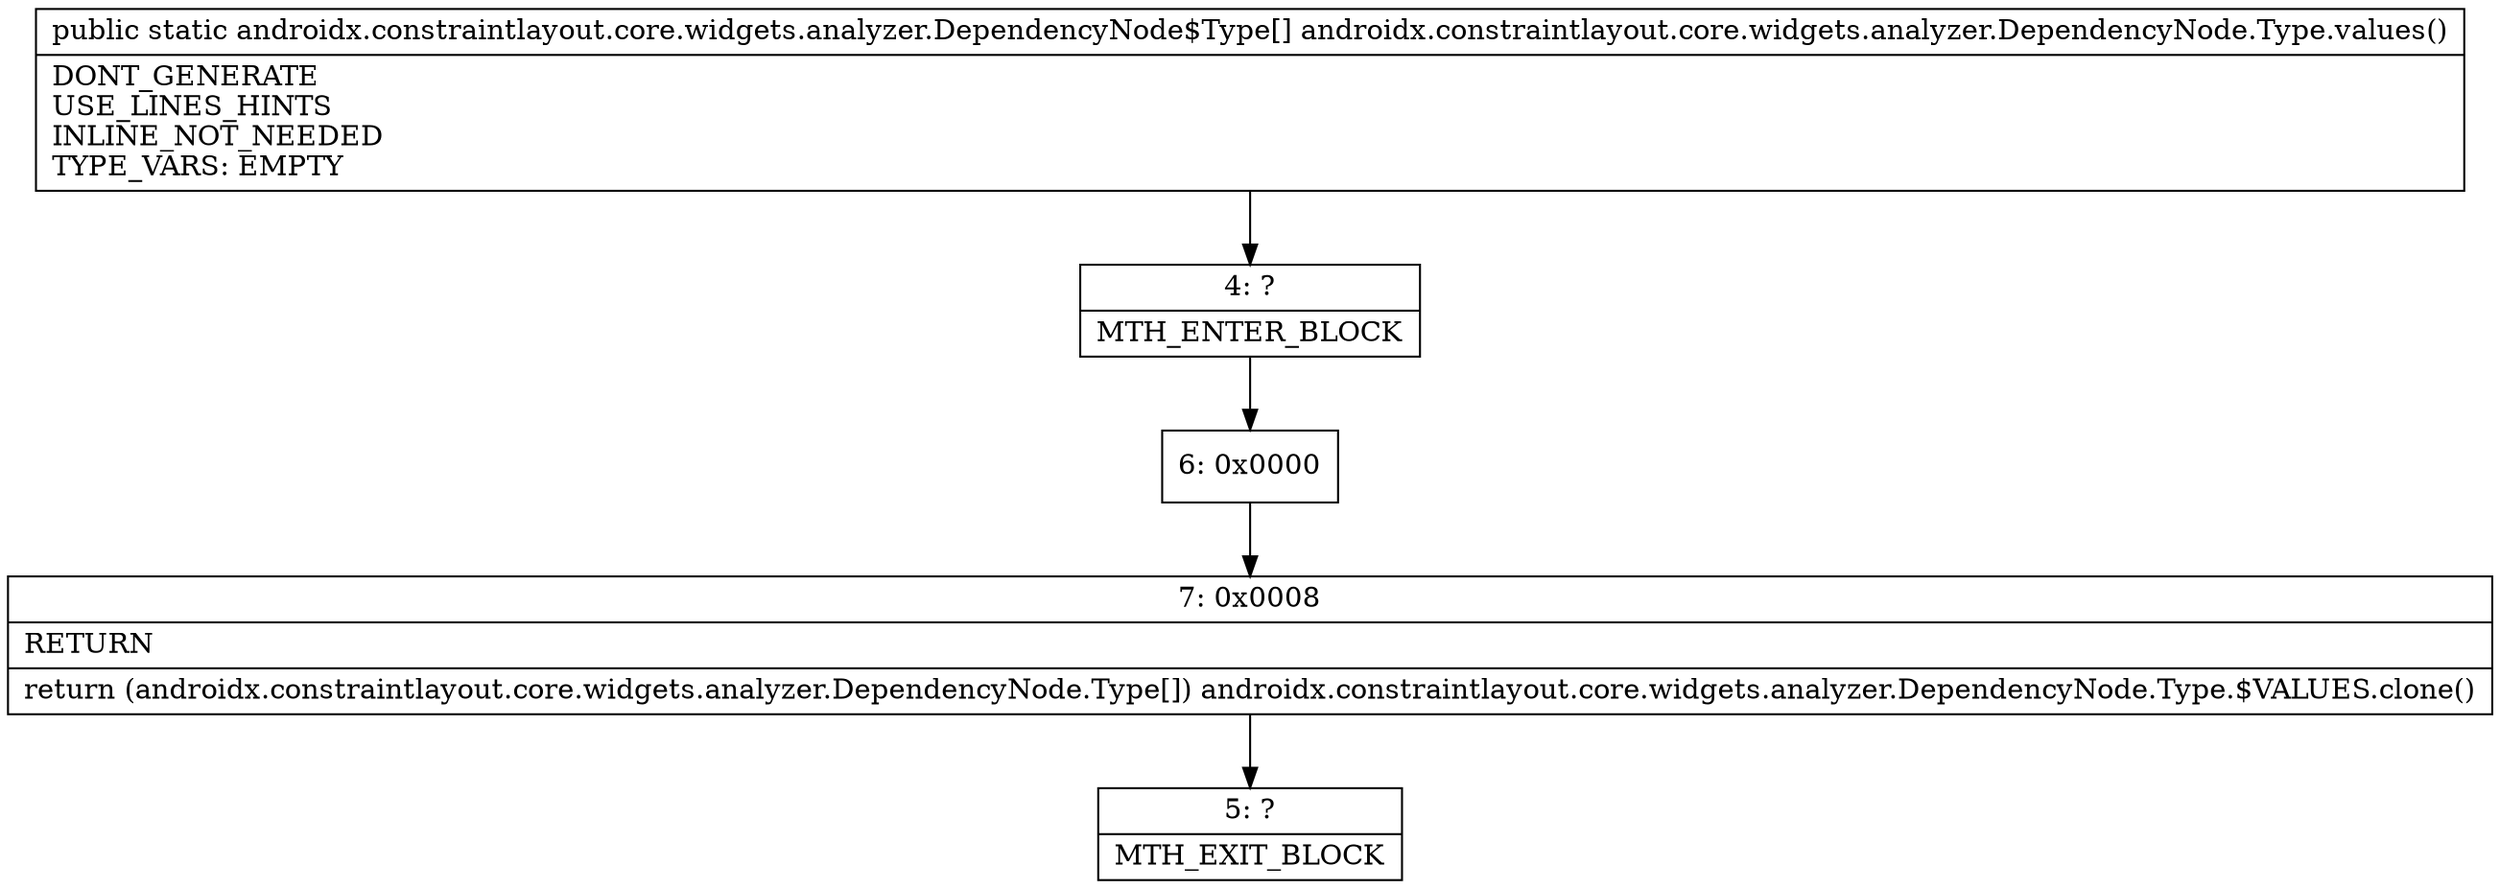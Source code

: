 digraph "CFG forandroidx.constraintlayout.core.widgets.analyzer.DependencyNode.Type.values()[Landroidx\/constraintlayout\/core\/widgets\/analyzer\/DependencyNode$Type;" {
Node_4 [shape=record,label="{4\:\ ?|MTH_ENTER_BLOCK\l}"];
Node_6 [shape=record,label="{6\:\ 0x0000}"];
Node_7 [shape=record,label="{7\:\ 0x0008|RETURN\l|return (androidx.constraintlayout.core.widgets.analyzer.DependencyNode.Type[]) androidx.constraintlayout.core.widgets.analyzer.DependencyNode.Type.$VALUES.clone()\l}"];
Node_5 [shape=record,label="{5\:\ ?|MTH_EXIT_BLOCK\l}"];
MethodNode[shape=record,label="{public static androidx.constraintlayout.core.widgets.analyzer.DependencyNode$Type[] androidx.constraintlayout.core.widgets.analyzer.DependencyNode.Type.values()  | DONT_GENERATE\lUSE_LINES_HINTS\lINLINE_NOT_NEEDED\lTYPE_VARS: EMPTY\l}"];
MethodNode -> Node_4;Node_4 -> Node_6;
Node_6 -> Node_7;
Node_7 -> Node_5;
}

